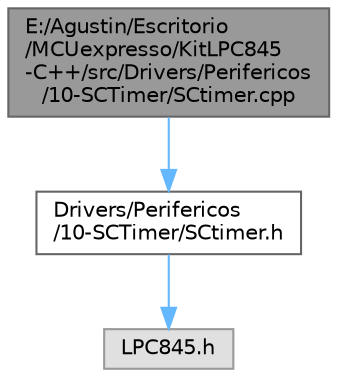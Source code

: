 digraph "E:/Agustin/Escritorio/MCUexpresso/KitLPC845-C++/src/Drivers/Perifericos/10-SCTimer/SCtimer.cpp"
{
 // LATEX_PDF_SIZE
  bgcolor="transparent";
  edge [fontname=Helvetica,fontsize=10,labelfontname=Helvetica,labelfontsize=10];
  node [fontname=Helvetica,fontsize=10,shape=box,height=0.2,width=0.4];
  Node1 [id="Node000001",label="E:/Agustin/Escritorio\l/MCUexpresso/KitLPC845\l-C++/src/Drivers/Perifericos\l/10-SCTimer/SCtimer.cpp",height=0.2,width=0.4,color="gray40", fillcolor="grey60", style="filled", fontcolor="black",tooltip="Salida autónoma temporizada."];
  Node1 -> Node2 [id="edge3_Node000001_Node000002",color="steelblue1",style="solid",tooltip=" "];
  Node2 [id="Node000002",label="Drivers/Perifericos\l/10-SCTimer/SCtimer.h",height=0.2,width=0.4,color="grey40", fillcolor="white", style="filled",URL="$_s_ctimer_8h.html",tooltip="Salida autónoma temporizada."];
  Node2 -> Node3 [id="edge4_Node000002_Node000003",color="steelblue1",style="solid",tooltip=" "];
  Node3 [id="Node000003",label="LPC845.h",height=0.2,width=0.4,color="grey60", fillcolor="#E0E0E0", style="filled",tooltip=" "];
}
